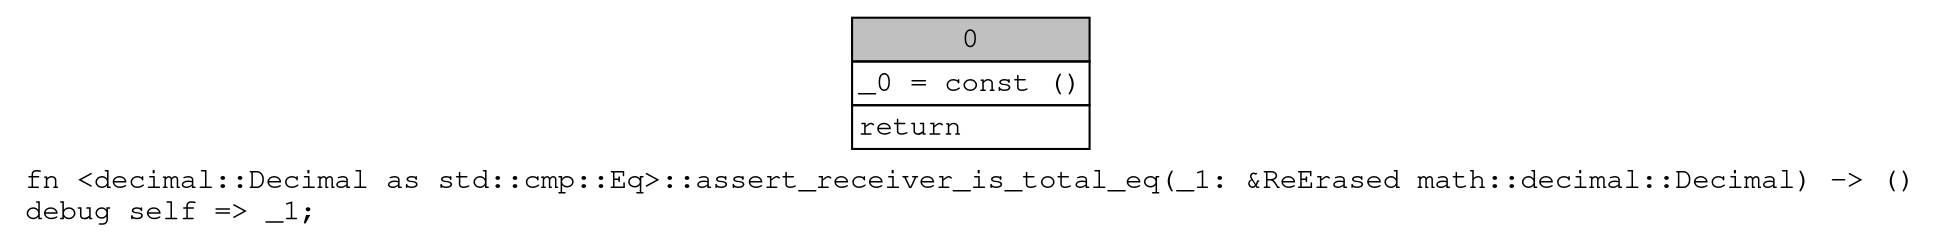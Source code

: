 digraph Mir_0_1304 {
    graph [fontname="Courier, monospace"];
    node [fontname="Courier, monospace"];
    edge [fontname="Courier, monospace"];
    label=<fn &lt;decimal::Decimal as std::cmp::Eq&gt;::assert_receiver_is_total_eq(_1: &amp;ReErased math::decimal::Decimal) -&gt; ()<br align="left"/>debug self =&gt; _1;<br align="left"/>>;
    bb0__0_1304 [shape="none", label=<<table border="0" cellborder="1" cellspacing="0"><tr><td bgcolor="gray" align="center" colspan="1">0</td></tr><tr><td align="left" balign="left">_0 = const ()<br/></td></tr><tr><td align="left">return</td></tr></table>>];
}
